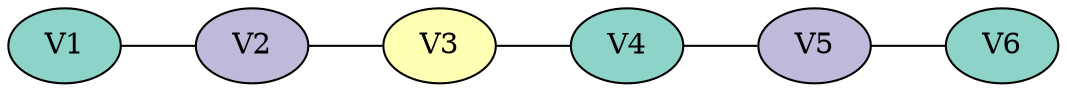 graph colored {
node [style=filled colorscheme="set312"];
rankdir=RL;
V2--V1;
V3--V2;
V4--V3;
V5--V4;
V6--V5;
V1[fillcolor="1"];
V2[fillcolor="3"];
V3[fillcolor="2"];
V4[fillcolor="1"];
V5[fillcolor="3"];
V6[fillcolor="1"];
}